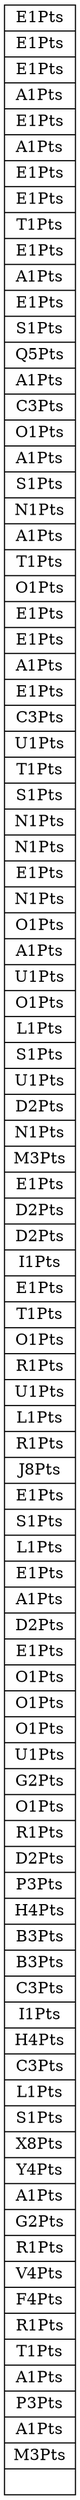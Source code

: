 digraph G { 
node1 [shape=record, label = "{ E1Pts|E1Pts|E1Pts|A1Pts|E1Pts|A1Pts|E1Pts|E1Pts|T1Pts|E1Pts|A1Pts|E1Pts|S1Pts|Q5Pts|A1Pts|C3Pts|O1Pts|A1Pts|S1Pts|N1Pts|A1Pts|T1Pts|O1Pts|E1Pts|E1Pts|A1Pts|E1Pts|C3Pts|U1Pts|T1Pts|S1Pts|N1Pts|N1Pts|E1Pts|N1Pts|O1Pts|A1Pts|U1Pts|O1Pts|L1Pts|S1Pts|U1Pts|D2Pts|N1Pts|M3Pts|E1Pts|D2Pts|D2Pts|I1Pts|E1Pts|T1Pts|O1Pts|R1Pts|U1Pts|L1Pts|R1Pts|J8Pts|E1Pts|S1Pts|L1Pts|E1Pts|A1Pts|D2Pts|E1Pts|O1Pts|O1Pts|O1Pts|U1Pts|G2Pts|O1Pts|R1Pts|D2Pts|P3Pts|H4Pts|B3Pts|B3Pts|C3Pts|I1Pts|H4Pts|C3Pts|L1Pts|S1Pts|X8Pts|Y4Pts|A1Pts|G2Pts|R1Pts|V4Pts|F4Pts|R1Pts|T1Pts|A1Pts|P3Pts|A1Pts|M3Pts|}"]
}